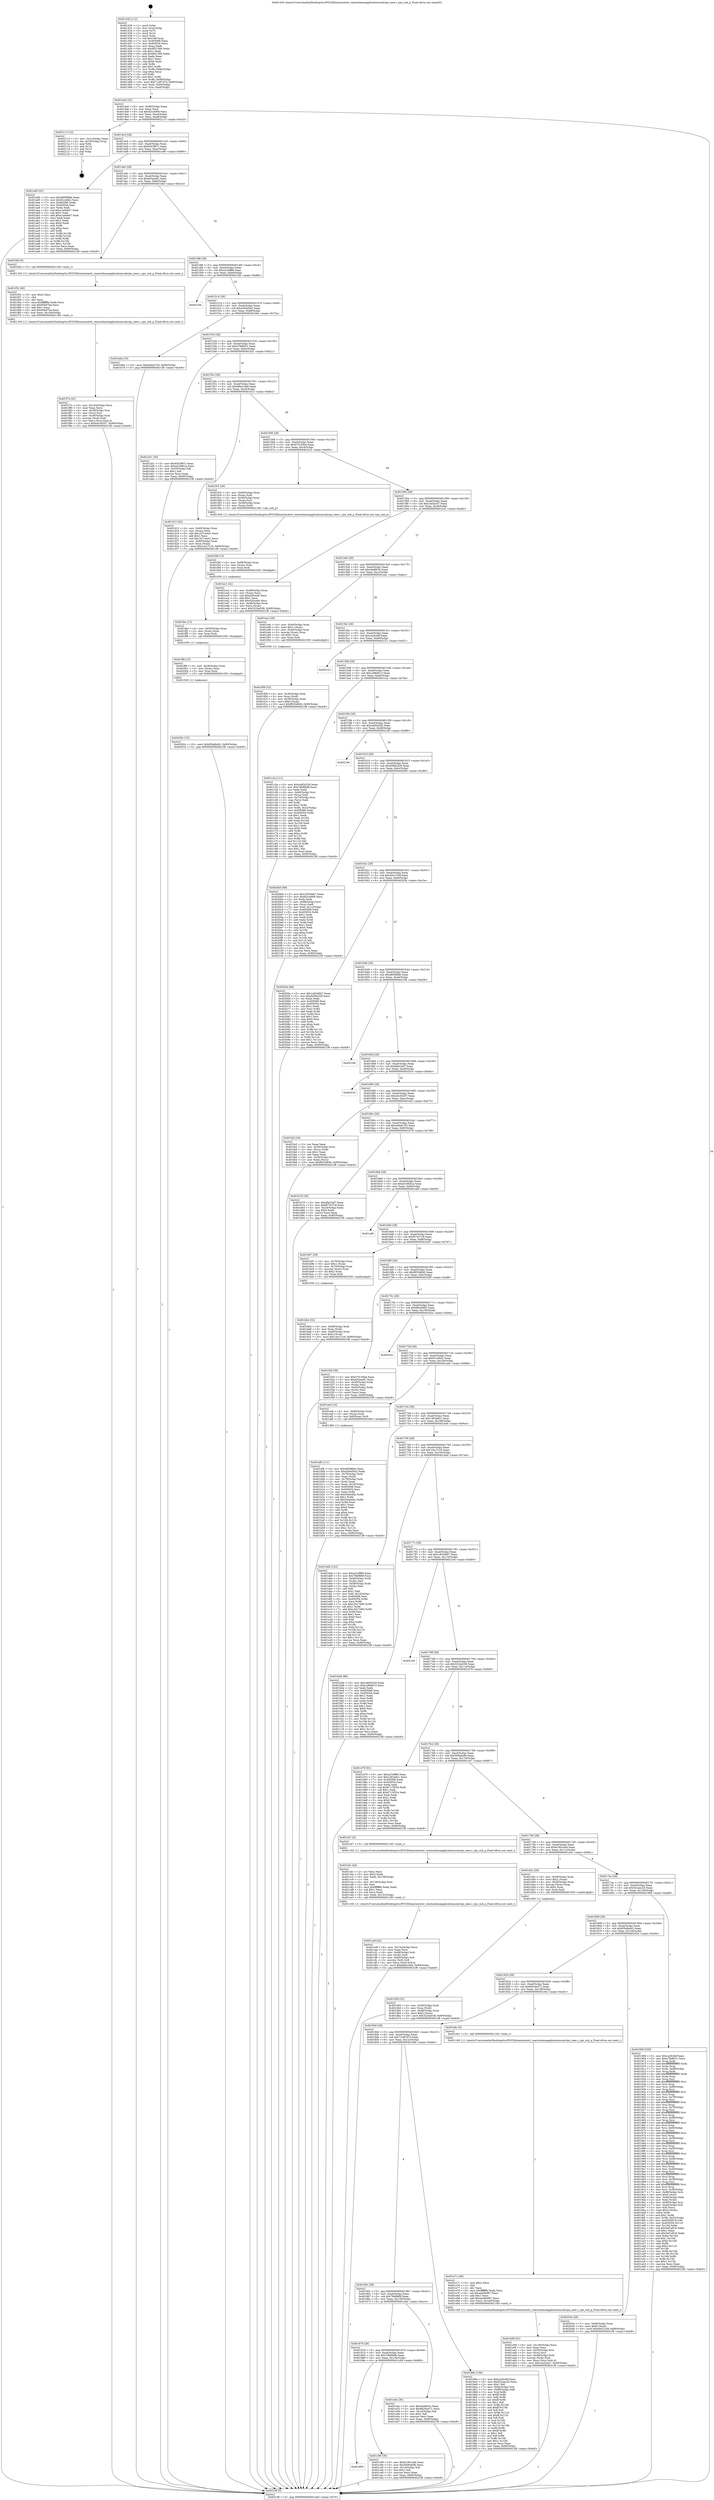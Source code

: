 digraph "0x401430" {
  label = "0x401430 (/mnt/c/Users/mathe/Desktop/tcc/POCII/binaries/extr_reactosbaseapplicationscalcrpn_ieee.c_rpn_sub_p_Final-ollvm.out::main(0))"
  labelloc = "t"
  node[shape=record]

  Entry [label="",width=0.3,height=0.3,shape=circle,fillcolor=black,style=filled]
  "0x4014a0" [label="{
     0x4014a0 [32]\l
     | [instrs]\l
     &nbsp;&nbsp;0x4014a0 \<+6\>: mov -0x90(%rbp),%eax\l
     &nbsp;&nbsp;0x4014a6 \<+2\>: mov %eax,%ecx\l
     &nbsp;&nbsp;0x4014a8 \<+6\>: sub $0x82ccbf08,%ecx\l
     &nbsp;&nbsp;0x4014ae \<+6\>: mov %eax,-0xa4(%rbp)\l
     &nbsp;&nbsp;0x4014b4 \<+6\>: mov %ecx,-0xa8(%rbp)\l
     &nbsp;&nbsp;0x4014ba \<+6\>: je 0000000000402113 \<main+0xce3\>\l
  }"]
  "0x402113" [label="{
     0x402113 [14]\l
     | [instrs]\l
     &nbsp;&nbsp;0x402113 \<+3\>: mov -0x1c(%rbp),%eax\l
     &nbsp;&nbsp;0x402116 \<+4\>: lea -0x18(%rbp),%rsp\l
     &nbsp;&nbsp;0x40211a \<+1\>: pop %rbx\l
     &nbsp;&nbsp;0x40211b \<+2\>: pop %r14\l
     &nbsp;&nbsp;0x40211d \<+2\>: pop %r15\l
     &nbsp;&nbsp;0x40211f \<+1\>: pop %rbp\l
     &nbsp;&nbsp;0x402120 \<+1\>: ret\l
  }"]
  "0x4014c0" [label="{
     0x4014c0 [28]\l
     | [instrs]\l
     &nbsp;&nbsp;0x4014c0 \<+5\>: jmp 00000000004014c5 \<main+0x95\>\l
     &nbsp;&nbsp;0x4014c5 \<+6\>: mov -0xa4(%rbp),%eax\l
     &nbsp;&nbsp;0x4014cb \<+5\>: sub $0x92e3f87c,%eax\l
     &nbsp;&nbsp;0x4014d0 \<+6\>: mov %eax,-0xac(%rbp)\l
     &nbsp;&nbsp;0x4014d6 \<+6\>: je 0000000000401a90 \<main+0x660\>\l
  }"]
  Exit [label="",width=0.3,height=0.3,shape=circle,fillcolor=black,style=filled,peripheries=2]
  "0x401a90" [label="{
     0x401a90 [91]\l
     | [instrs]\l
     &nbsp;&nbsp;0x401a90 \<+5\>: mov $0xd8598bfe,%eax\l
     &nbsp;&nbsp;0x401a95 \<+5\>: mov $0x91c4842,%ecx\l
     &nbsp;&nbsp;0x401a9a \<+7\>: mov 0x405068,%edx\l
     &nbsp;&nbsp;0x401aa1 \<+7\>: mov 0x405054,%esi\l
     &nbsp;&nbsp;0x401aa8 \<+2\>: mov %edx,%edi\l
     &nbsp;&nbsp;0x401aaa \<+6\>: sub $0xa1e0e647,%edi\l
     &nbsp;&nbsp;0x401ab0 \<+3\>: sub $0x1,%edi\l
     &nbsp;&nbsp;0x401ab3 \<+6\>: add $0xa1e0e647,%edi\l
     &nbsp;&nbsp;0x401ab9 \<+3\>: imul %edi,%edx\l
     &nbsp;&nbsp;0x401abc \<+3\>: and $0x1,%edx\l
     &nbsp;&nbsp;0x401abf \<+3\>: cmp $0x0,%edx\l
     &nbsp;&nbsp;0x401ac2 \<+4\>: sete %r8b\l
     &nbsp;&nbsp;0x401ac6 \<+3\>: cmp $0xa,%esi\l
     &nbsp;&nbsp;0x401ac9 \<+4\>: setl %r9b\l
     &nbsp;&nbsp;0x401acd \<+3\>: mov %r8b,%r10b\l
     &nbsp;&nbsp;0x401ad0 \<+3\>: and %r9b,%r10b\l
     &nbsp;&nbsp;0x401ad3 \<+3\>: xor %r9b,%r8b\l
     &nbsp;&nbsp;0x401ad6 \<+3\>: or %r8b,%r10b\l
     &nbsp;&nbsp;0x401ad9 \<+4\>: test $0x1,%r10b\l
     &nbsp;&nbsp;0x401add \<+3\>: cmovne %ecx,%eax\l
     &nbsp;&nbsp;0x401ae0 \<+6\>: mov %eax,-0x90(%rbp)\l
     &nbsp;&nbsp;0x401ae6 \<+5\>: jmp 00000000004021f8 \<main+0xdc8\>\l
  }"]
  "0x4014dc" [label="{
     0x4014dc [28]\l
     | [instrs]\l
     &nbsp;&nbsp;0x4014dc \<+5\>: jmp 00000000004014e1 \<main+0xb1\>\l
     &nbsp;&nbsp;0x4014e1 \<+6\>: mov -0xa4(%rbp),%eax\l
     &nbsp;&nbsp;0x4014e7 \<+5\>: sub $0xa03aa4f1,%eax\l
     &nbsp;&nbsp;0x4014ec \<+6\>: mov %eax,-0xb0(%rbp)\l
     &nbsp;&nbsp;0x4014f2 \<+6\>: je 0000000000401f4d \<main+0xb1d\>\l
  }"]
  "0x40200c" [label="{
     0x40200c [15]\l
     | [instrs]\l
     &nbsp;&nbsp;0x40200c \<+10\>: movl $0x65bdbd42,-0x90(%rbp)\l
     &nbsp;&nbsp;0x402016 \<+5\>: jmp 00000000004021f8 \<main+0xdc8\>\l
  }"]
  "0x401f4d" [label="{
     0x401f4d [5]\l
     | [instrs]\l
     &nbsp;&nbsp;0x401f4d \<+5\>: call 0000000000401160 \<next_i\>\l
     | [calls]\l
     &nbsp;&nbsp;0x401160 \{1\} (/mnt/c/Users/mathe/Desktop/tcc/POCII/binaries/extr_reactosbaseapplicationscalcrpn_ieee.c_rpn_sub_p_Final-ollvm.out::next_i)\l
  }"]
  "0x4014f8" [label="{
     0x4014f8 [28]\l
     | [instrs]\l
     &nbsp;&nbsp;0x4014f8 \<+5\>: jmp 00000000004014fd \<main+0xcd\>\l
     &nbsp;&nbsp;0x4014fd \<+6\>: mov -0xa4(%rbp),%eax\l
     &nbsp;&nbsp;0x401503 \<+5\>: sub $0xa23cff86,%eax\l
     &nbsp;&nbsp;0x401508 \<+6\>: mov %eax,-0xb4(%rbp)\l
     &nbsp;&nbsp;0x40150e \<+6\>: je 00000000004021bb \<main+0xd8b\>\l
  }"]
  "0x401ffd" [label="{
     0x401ffd [15]\l
     | [instrs]\l
     &nbsp;&nbsp;0x401ffd \<+4\>: mov -0x38(%rbp),%rax\l
     &nbsp;&nbsp;0x402001 \<+3\>: mov (%rax),%rax\l
     &nbsp;&nbsp;0x402004 \<+3\>: mov %rax,%rdi\l
     &nbsp;&nbsp;0x402007 \<+5\>: call 0000000000401030 \<free@plt\>\l
     | [calls]\l
     &nbsp;&nbsp;0x401030 \{1\} (unknown)\l
  }"]
  "0x4021bb" [label="{
     0x4021bb\l
  }", style=dashed]
  "0x401514" [label="{
     0x401514 [28]\l
     | [instrs]\l
     &nbsp;&nbsp;0x401514 \<+5\>: jmp 0000000000401519 \<main+0xe9\>\l
     &nbsp;&nbsp;0x401519 \<+6\>: mov -0xa4(%rbp),%eax\l
     &nbsp;&nbsp;0x40151f \<+5\>: sub $0xa564d5e2,%eax\l
     &nbsp;&nbsp;0x401524 \<+6\>: mov %eax,-0xb8(%rbp)\l
     &nbsp;&nbsp;0x40152a \<+6\>: je 0000000000401b6a \<main+0x73a\>\l
  }"]
  "0x401fee" [label="{
     0x401fee [15]\l
     | [instrs]\l
     &nbsp;&nbsp;0x401fee \<+4\>: mov -0x50(%rbp),%rax\l
     &nbsp;&nbsp;0x401ff2 \<+3\>: mov (%rax),%rax\l
     &nbsp;&nbsp;0x401ff5 \<+3\>: mov %rax,%rdi\l
     &nbsp;&nbsp;0x401ff8 \<+5\>: call 0000000000401030 \<free@plt\>\l
     | [calls]\l
     &nbsp;&nbsp;0x401030 \{1\} (unknown)\l
  }"]
  "0x401b6a" [label="{
     0x401b6a [15]\l
     | [instrs]\l
     &nbsp;&nbsp;0x401b6a \<+10\>: movl $0xebdeb703,-0x90(%rbp)\l
     &nbsp;&nbsp;0x401b74 \<+5\>: jmp 00000000004021f8 \<main+0xdc8\>\l
  }"]
  "0x401530" [label="{
     0x401530 [28]\l
     | [instrs]\l
     &nbsp;&nbsp;0x401530 \<+5\>: jmp 0000000000401535 \<main+0x105\>\l
     &nbsp;&nbsp;0x401535 \<+6\>: mov -0xa4(%rbp),%eax\l
     &nbsp;&nbsp;0x40153b \<+5\>: sub $0xa7fb8631,%eax\l
     &nbsp;&nbsp;0x401540 \<+6\>: mov %eax,-0xbc(%rbp)\l
     &nbsp;&nbsp;0x401546 \<+6\>: je 0000000000401a51 \<main+0x621\>\l
  }"]
  "0x401fdf" [label="{
     0x401fdf [15]\l
     | [instrs]\l
     &nbsp;&nbsp;0x401fdf \<+4\>: mov -0x68(%rbp),%rax\l
     &nbsp;&nbsp;0x401fe3 \<+3\>: mov (%rax),%rax\l
     &nbsp;&nbsp;0x401fe6 \<+3\>: mov %rax,%rdi\l
     &nbsp;&nbsp;0x401fe9 \<+5\>: call 0000000000401030 \<free@plt\>\l
     | [calls]\l
     &nbsp;&nbsp;0x401030 \{1\} (unknown)\l
  }"]
  "0x401a51" [label="{
     0x401a51 [30]\l
     | [instrs]\l
     &nbsp;&nbsp;0x401a51 \<+5\>: mov $0x92e3f87c,%eax\l
     &nbsp;&nbsp;0x401a56 \<+5\>: mov $0xed19b61a,%ecx\l
     &nbsp;&nbsp;0x401a5b \<+3\>: mov -0x25(%rbp),%dl\l
     &nbsp;&nbsp;0x401a5e \<+3\>: test $0x1,%dl\l
     &nbsp;&nbsp;0x401a61 \<+3\>: cmovne %ecx,%eax\l
     &nbsp;&nbsp;0x401a64 \<+6\>: mov %eax,-0x90(%rbp)\l
     &nbsp;&nbsp;0x401a6a \<+5\>: jmp 00000000004021f8 \<main+0xdc8\>\l
  }"]
  "0x40154c" [label="{
     0x40154c [28]\l
     | [instrs]\l
     &nbsp;&nbsp;0x40154c \<+5\>: jmp 0000000000401551 \<main+0x121\>\l
     &nbsp;&nbsp;0x401551 \<+6\>: mov -0xa4(%rbp),%eax\l
     &nbsp;&nbsp;0x401557 \<+5\>: sub $0xb6be18e6,%eax\l
     &nbsp;&nbsp;0x40155c \<+6\>: mov %eax,-0xc0(%rbp)\l
     &nbsp;&nbsp;0x401562 \<+6\>: je 0000000000401d12 \<main+0x8e2\>\l
  }"]
  "0x401f7a" [label="{
     0x401f7a [41]\l
     | [instrs]\l
     &nbsp;&nbsp;0x401f7a \<+6\>: mov -0x144(%rbp),%ecx\l
     &nbsp;&nbsp;0x401f80 \<+3\>: imul %eax,%ecx\l
     &nbsp;&nbsp;0x401f83 \<+4\>: mov -0x38(%rbp),%rsi\l
     &nbsp;&nbsp;0x401f87 \<+3\>: mov (%rsi),%rsi\l
     &nbsp;&nbsp;0x401f8a \<+4\>: mov -0x30(%rbp),%rdi\l
     &nbsp;&nbsp;0x401f8e \<+3\>: movslq (%rdi),%rdi\l
     &nbsp;&nbsp;0x401f91 \<+3\>: mov %ecx,(%rsi,%rdi,4)\l
     &nbsp;&nbsp;0x401f94 \<+10\>: movl $0xe4c5d207,-0x90(%rbp)\l
     &nbsp;&nbsp;0x401f9e \<+5\>: jmp 00000000004021f8 \<main+0xdc8\>\l
  }"]
  "0x401d12" [label="{
     0x401d12 [42]\l
     | [instrs]\l
     &nbsp;&nbsp;0x401d12 \<+4\>: mov -0x60(%rbp),%rax\l
     &nbsp;&nbsp;0x401d16 \<+2\>: mov (%rax),%ecx\l
     &nbsp;&nbsp;0x401d18 \<+6\>: add $0x1b71e441,%ecx\l
     &nbsp;&nbsp;0x401d1e \<+3\>: add $0x1,%ecx\l
     &nbsp;&nbsp;0x401d21 \<+6\>: sub $0x1b71e441,%ecx\l
     &nbsp;&nbsp;0x401d27 \<+4\>: mov -0x60(%rbp),%rax\l
     &nbsp;&nbsp;0x401d2b \<+2\>: mov %ecx,(%rax)\l
     &nbsp;&nbsp;0x401d2d \<+10\>: movl $0x14cc7c16,-0x90(%rbp)\l
     &nbsp;&nbsp;0x401d37 \<+5\>: jmp 00000000004021f8 \<main+0xdc8\>\l
  }"]
  "0x401568" [label="{
     0x401568 [28]\l
     | [instrs]\l
     &nbsp;&nbsp;0x401568 \<+5\>: jmp 000000000040156d \<main+0x13d\>\l
     &nbsp;&nbsp;0x40156d \<+6\>: mov -0xa4(%rbp),%eax\l
     &nbsp;&nbsp;0x401573 \<+5\>: sub $0xb7f130bd,%eax\l
     &nbsp;&nbsp;0x401578 \<+6\>: mov %eax,-0xc4(%rbp)\l
     &nbsp;&nbsp;0x40157e \<+6\>: je 0000000000401fc5 \<main+0xb95\>\l
  }"]
  "0x401f52" [label="{
     0x401f52 [40]\l
     | [instrs]\l
     &nbsp;&nbsp;0x401f52 \<+5\>: mov $0x2,%ecx\l
     &nbsp;&nbsp;0x401f57 \<+1\>: cltd\l
     &nbsp;&nbsp;0x401f58 \<+2\>: idiv %ecx\l
     &nbsp;&nbsp;0x401f5a \<+6\>: imul $0xfffffffe,%edx,%ecx\l
     &nbsp;&nbsp;0x401f60 \<+6\>: sub $0x95b97ba,%ecx\l
     &nbsp;&nbsp;0x401f66 \<+3\>: add $0x1,%ecx\l
     &nbsp;&nbsp;0x401f69 \<+6\>: add $0x95b97ba,%ecx\l
     &nbsp;&nbsp;0x401f6f \<+6\>: mov %ecx,-0x144(%rbp)\l
     &nbsp;&nbsp;0x401f75 \<+5\>: call 0000000000401160 \<next_i\>\l
     | [calls]\l
     &nbsp;&nbsp;0x401160 \{1\} (/mnt/c/Users/mathe/Desktop/tcc/POCII/binaries/extr_reactosbaseapplicationscalcrpn_ieee.c_rpn_sub_p_Final-ollvm.out::next_i)\l
  }"]
  "0x401fc5" [label="{
     0x401fc5 [26]\l
     | [instrs]\l
     &nbsp;&nbsp;0x401fc5 \<+4\>: mov -0x68(%rbp),%rax\l
     &nbsp;&nbsp;0x401fc9 \<+3\>: mov (%rax),%rdi\l
     &nbsp;&nbsp;0x401fcc \<+4\>: mov -0x50(%rbp),%rax\l
     &nbsp;&nbsp;0x401fd0 \<+3\>: mov (%rax),%rsi\l
     &nbsp;&nbsp;0x401fd3 \<+4\>: mov -0x38(%rbp),%rax\l
     &nbsp;&nbsp;0x401fd7 \<+3\>: mov (%rax),%rdx\l
     &nbsp;&nbsp;0x401fda \<+5\>: call 00000000004013e0 \<rpn_sub_p\>\l
     | [calls]\l
     &nbsp;&nbsp;0x4013e0 \{1\} (/mnt/c/Users/mathe/Desktop/tcc/POCII/binaries/extr_reactosbaseapplicationscalcrpn_ieee.c_rpn_sub_p_Final-ollvm.out::rpn_sub_p)\l
  }"]
  "0x401584" [label="{
     0x401584 [28]\l
     | [instrs]\l
     &nbsp;&nbsp;0x401584 \<+5\>: jmp 0000000000401589 \<main+0x159\>\l
     &nbsp;&nbsp;0x401589 \<+6\>: mov -0xa4(%rbp),%eax\l
     &nbsp;&nbsp;0x40158f \<+5\>: sub $0xc3a5a3a7,%eax\l
     &nbsp;&nbsp;0x401594 \<+6\>: mov %eax,-0xc8(%rbp)\l
     &nbsp;&nbsp;0x40159a \<+6\>: je 0000000000401ec2 \<main+0xa92\>\l
  }"]
  "0x401f09" [label="{
     0x401f09 [32]\l
     | [instrs]\l
     &nbsp;&nbsp;0x401f09 \<+4\>: mov -0x38(%rbp),%rdi\l
     &nbsp;&nbsp;0x401f0d \<+3\>: mov %rax,(%rdi)\l
     &nbsp;&nbsp;0x401f10 \<+4\>: mov -0x30(%rbp),%rax\l
     &nbsp;&nbsp;0x401f14 \<+6\>: movl $0x0,(%rax)\l
     &nbsp;&nbsp;0x401f1a \<+10\>: movl $0xf835d840,-0x90(%rbp)\l
     &nbsp;&nbsp;0x401f24 \<+5\>: jmp 00000000004021f8 \<main+0xdc8\>\l
  }"]
  "0x401ec2" [label="{
     0x401ec2 [42]\l
     | [instrs]\l
     &nbsp;&nbsp;0x401ec2 \<+4\>: mov -0x48(%rbp),%rax\l
     &nbsp;&nbsp;0x401ec6 \<+2\>: mov (%rax),%ecx\l
     &nbsp;&nbsp;0x401ec8 \<+6\>: sub $0xd20ca46,%ecx\l
     &nbsp;&nbsp;0x401ece \<+3\>: add $0x1,%ecx\l
     &nbsp;&nbsp;0x401ed1 \<+6\>: add $0xd20ca46,%ecx\l
     &nbsp;&nbsp;0x401ed7 \<+4\>: mov -0x48(%rbp),%rax\l
     &nbsp;&nbsp;0x401edb \<+2\>: mov %ecx,(%rax)\l
     &nbsp;&nbsp;0x401edd \<+10\>: movl $0x3224a538,-0x90(%rbp)\l
     &nbsp;&nbsp;0x401ee7 \<+5\>: jmp 00000000004021f8 \<main+0xdc8\>\l
  }"]
  "0x4015a0" [label="{
     0x4015a0 [28]\l
     | [instrs]\l
     &nbsp;&nbsp;0x4015a0 \<+5\>: jmp 00000000004015a5 \<main+0x175\>\l
     &nbsp;&nbsp;0x4015a5 \<+6\>: mov -0xa4(%rbp),%eax\l
     &nbsp;&nbsp;0x4015ab \<+5\>: sub $0xc6a881fc,%eax\l
     &nbsp;&nbsp;0x4015b0 \<+6\>: mov %eax,-0xcc(%rbp)\l
     &nbsp;&nbsp;0x4015b6 \<+6\>: je 0000000000401eec \<main+0xabc\>\l
  }"]
  "0x401e99" [label="{
     0x401e99 [41]\l
     | [instrs]\l
     &nbsp;&nbsp;0x401e99 \<+6\>: mov -0x140(%rbp),%ecx\l
     &nbsp;&nbsp;0x401e9f \<+3\>: imul %eax,%ecx\l
     &nbsp;&nbsp;0x401ea2 \<+4\>: mov -0x50(%rbp),%rsi\l
     &nbsp;&nbsp;0x401ea6 \<+3\>: mov (%rsi),%rsi\l
     &nbsp;&nbsp;0x401ea9 \<+4\>: mov -0x48(%rbp),%rdi\l
     &nbsp;&nbsp;0x401ead \<+3\>: movslq (%rdi),%rdi\l
     &nbsp;&nbsp;0x401eb0 \<+3\>: mov %ecx,(%rsi,%rdi,4)\l
     &nbsp;&nbsp;0x401eb3 \<+10\>: movl $0xc3a5a3a7,-0x90(%rbp)\l
     &nbsp;&nbsp;0x401ebd \<+5\>: jmp 00000000004021f8 \<main+0xdc8\>\l
  }"]
  "0x401eec" [label="{
     0x401eec [29]\l
     | [instrs]\l
     &nbsp;&nbsp;0x401eec \<+4\>: mov -0x40(%rbp),%rax\l
     &nbsp;&nbsp;0x401ef0 \<+6\>: movl $0x1,(%rax)\l
     &nbsp;&nbsp;0x401ef6 \<+4\>: mov -0x40(%rbp),%rax\l
     &nbsp;&nbsp;0x401efa \<+3\>: movslq (%rax),%rax\l
     &nbsp;&nbsp;0x401efd \<+4\>: shl $0x2,%rax\l
     &nbsp;&nbsp;0x401f01 \<+3\>: mov %rax,%rdi\l
     &nbsp;&nbsp;0x401f04 \<+5\>: call 0000000000401050 \<malloc@plt\>\l
     | [calls]\l
     &nbsp;&nbsp;0x401050 \{1\} (unknown)\l
  }"]
  "0x4015bc" [label="{
     0x4015bc [28]\l
     | [instrs]\l
     &nbsp;&nbsp;0x4015bc \<+5\>: jmp 00000000004015c1 \<main+0x191\>\l
     &nbsp;&nbsp;0x4015c1 \<+6\>: mov -0xa4(%rbp),%eax\l
     &nbsp;&nbsp;0x4015c7 \<+5\>: sub $0xca2fc4bf,%eax\l
     &nbsp;&nbsp;0x4015cc \<+6\>: mov %eax,-0xd0(%rbp)\l
     &nbsp;&nbsp;0x4015d2 \<+6\>: je 0000000000402121 \<main+0xcf1\>\l
  }"]
  "0x401e71" [label="{
     0x401e71 [40]\l
     | [instrs]\l
     &nbsp;&nbsp;0x401e71 \<+5\>: mov $0x2,%ecx\l
     &nbsp;&nbsp;0x401e76 \<+1\>: cltd\l
     &nbsp;&nbsp;0x401e77 \<+2\>: idiv %ecx\l
     &nbsp;&nbsp;0x401e79 \<+6\>: imul $0xfffffffe,%edx,%ecx\l
     &nbsp;&nbsp;0x401e7f \<+6\>: sub $0xaa00b987,%ecx\l
     &nbsp;&nbsp;0x401e85 \<+3\>: add $0x1,%ecx\l
     &nbsp;&nbsp;0x401e88 \<+6\>: add $0xaa00b987,%ecx\l
     &nbsp;&nbsp;0x401e8e \<+6\>: mov %ecx,-0x140(%rbp)\l
     &nbsp;&nbsp;0x401e94 \<+5\>: call 0000000000401160 \<next_i\>\l
     | [calls]\l
     &nbsp;&nbsp;0x401160 \{1\} (/mnt/c/Users/mathe/Desktop/tcc/POCII/binaries/extr_reactosbaseapplicationscalcrpn_ieee.c_rpn_sub_p_Final-ollvm.out::next_i)\l
  }"]
  "0x402121" [label="{
     0x402121\l
  }", style=dashed]
  "0x4015d8" [label="{
     0x4015d8 [28]\l
     | [instrs]\l
     &nbsp;&nbsp;0x4015d8 \<+5\>: jmp 00000000004015dd \<main+0x1ad\>\l
     &nbsp;&nbsp;0x4015dd \<+6\>: mov -0xa4(%rbp),%eax\l
     &nbsp;&nbsp;0x4015e3 \<+5\>: sub $0xcc88d013,%eax\l
     &nbsp;&nbsp;0x4015e8 \<+6\>: mov %eax,-0xd4(%rbp)\l
     &nbsp;&nbsp;0x4015ee \<+6\>: je 0000000000401c2a \<main+0x7fa\>\l
  }"]
  "0x401d59" [label="{
     0x401d59 [32]\l
     | [instrs]\l
     &nbsp;&nbsp;0x401d59 \<+4\>: mov -0x50(%rbp),%rdi\l
     &nbsp;&nbsp;0x401d5d \<+3\>: mov %rax,(%rdi)\l
     &nbsp;&nbsp;0x401d60 \<+4\>: mov -0x48(%rbp),%rax\l
     &nbsp;&nbsp;0x401d64 \<+6\>: movl $0x0,(%rax)\l
     &nbsp;&nbsp;0x401d6a \<+10\>: movl $0x3224a538,-0x90(%rbp)\l
     &nbsp;&nbsp;0x401d74 \<+5\>: jmp 00000000004021f8 \<main+0xdc8\>\l
  }"]
  "0x401c2a" [label="{
     0x401c2a [111]\l
     | [instrs]\l
     &nbsp;&nbsp;0x401c2a \<+5\>: mov $0xcdd5d226,%eax\l
     &nbsp;&nbsp;0x401c2f \<+5\>: mov $0x7d686bfb,%ecx\l
     &nbsp;&nbsp;0x401c34 \<+2\>: xor %edx,%edx\l
     &nbsp;&nbsp;0x401c36 \<+4\>: mov -0x60(%rbp),%rsi\l
     &nbsp;&nbsp;0x401c3a \<+2\>: mov (%rsi),%edi\l
     &nbsp;&nbsp;0x401c3c \<+4\>: mov -0x70(%rbp),%rsi\l
     &nbsp;&nbsp;0x401c40 \<+2\>: cmp (%rsi),%edi\l
     &nbsp;&nbsp;0x401c42 \<+4\>: setl %r8b\l
     &nbsp;&nbsp;0x401c46 \<+4\>: and $0x1,%r8b\l
     &nbsp;&nbsp;0x401c4a \<+4\>: mov %r8b,-0x1e(%rbp)\l
     &nbsp;&nbsp;0x401c4e \<+7\>: mov 0x405068,%edi\l
     &nbsp;&nbsp;0x401c55 \<+8\>: mov 0x405054,%r9d\l
     &nbsp;&nbsp;0x401c5d \<+3\>: sub $0x1,%edx\l
     &nbsp;&nbsp;0x401c60 \<+3\>: mov %edi,%r10d\l
     &nbsp;&nbsp;0x401c63 \<+3\>: add %edx,%r10d\l
     &nbsp;&nbsp;0x401c66 \<+4\>: imul %r10d,%edi\l
     &nbsp;&nbsp;0x401c6a \<+3\>: and $0x1,%edi\l
     &nbsp;&nbsp;0x401c6d \<+3\>: cmp $0x0,%edi\l
     &nbsp;&nbsp;0x401c70 \<+4\>: sete %r8b\l
     &nbsp;&nbsp;0x401c74 \<+4\>: cmp $0xa,%r9d\l
     &nbsp;&nbsp;0x401c78 \<+4\>: setl %r11b\l
     &nbsp;&nbsp;0x401c7c \<+3\>: mov %r8b,%bl\l
     &nbsp;&nbsp;0x401c7f \<+3\>: and %r11b,%bl\l
     &nbsp;&nbsp;0x401c82 \<+3\>: xor %r11b,%r8b\l
     &nbsp;&nbsp;0x401c85 \<+3\>: or %r8b,%bl\l
     &nbsp;&nbsp;0x401c88 \<+3\>: test $0x1,%bl\l
     &nbsp;&nbsp;0x401c8b \<+3\>: cmovne %ecx,%eax\l
     &nbsp;&nbsp;0x401c8e \<+6\>: mov %eax,-0x90(%rbp)\l
     &nbsp;&nbsp;0x401c94 \<+5\>: jmp 00000000004021f8 \<main+0xdc8\>\l
  }"]
  "0x4015f4" [label="{
     0x4015f4 [28]\l
     | [instrs]\l
     &nbsp;&nbsp;0x4015f4 \<+5\>: jmp 00000000004015f9 \<main+0x1c9\>\l
     &nbsp;&nbsp;0x4015f9 \<+6\>: mov -0xa4(%rbp),%eax\l
     &nbsp;&nbsp;0x4015ff \<+5\>: sub $0xcdd5d226,%eax\l
     &nbsp;&nbsp;0x401604 \<+6\>: mov %eax,-0xd8(%rbp)\l
     &nbsp;&nbsp;0x40160a \<+6\>: je 0000000000402196 \<main+0xd66\>\l
  }"]
  "0x401ce8" [label="{
     0x401ce8 [42]\l
     | [instrs]\l
     &nbsp;&nbsp;0x401ce8 \<+6\>: mov -0x13c(%rbp),%ecx\l
     &nbsp;&nbsp;0x401cee \<+3\>: imul %eax,%ecx\l
     &nbsp;&nbsp;0x401cf1 \<+4\>: mov -0x68(%rbp),%rdi\l
     &nbsp;&nbsp;0x401cf5 \<+3\>: mov (%rdi),%rdi\l
     &nbsp;&nbsp;0x401cf8 \<+4\>: mov -0x60(%rbp),%r8\l
     &nbsp;&nbsp;0x401cfc \<+3\>: movslq (%r8),%r8\l
     &nbsp;&nbsp;0x401cff \<+4\>: mov %ecx,(%rdi,%r8,4)\l
     &nbsp;&nbsp;0x401d03 \<+10\>: movl $0xb6be18e6,-0x90(%rbp)\l
     &nbsp;&nbsp;0x401d0d \<+5\>: jmp 00000000004021f8 \<main+0xdc8\>\l
  }"]
  "0x402196" [label="{
     0x402196\l
  }", style=dashed]
  "0x401610" [label="{
     0x401610 [28]\l
     | [instrs]\l
     &nbsp;&nbsp;0x401610 \<+5\>: jmp 0000000000401615 \<main+0x1e5\>\l
     &nbsp;&nbsp;0x401615 \<+6\>: mov -0xa4(%rbp),%eax\l
     &nbsp;&nbsp;0x40161b \<+5\>: sub $0xd289a329,%eax\l
     &nbsp;&nbsp;0x401620 \<+6\>: mov %eax,-0xdc(%rbp)\l
     &nbsp;&nbsp;0x401626 \<+6\>: je 00000000004020b0 \<main+0xc80\>\l
  }"]
  "0x401cbc" [label="{
     0x401cbc [44]\l
     | [instrs]\l
     &nbsp;&nbsp;0x401cbc \<+2\>: xor %ecx,%ecx\l
     &nbsp;&nbsp;0x401cbe \<+5\>: mov $0x2,%edx\l
     &nbsp;&nbsp;0x401cc3 \<+6\>: mov %edx,-0x138(%rbp)\l
     &nbsp;&nbsp;0x401cc9 \<+1\>: cltd\l
     &nbsp;&nbsp;0x401cca \<+6\>: mov -0x138(%rbp),%esi\l
     &nbsp;&nbsp;0x401cd0 \<+2\>: idiv %esi\l
     &nbsp;&nbsp;0x401cd2 \<+6\>: imul $0xfffffffe,%edx,%edx\l
     &nbsp;&nbsp;0x401cd8 \<+3\>: sub $0x1,%ecx\l
     &nbsp;&nbsp;0x401cdb \<+2\>: sub %ecx,%edx\l
     &nbsp;&nbsp;0x401cdd \<+6\>: mov %edx,-0x13c(%rbp)\l
     &nbsp;&nbsp;0x401ce3 \<+5\>: call 0000000000401160 \<next_i\>\l
     | [calls]\l
     &nbsp;&nbsp;0x401160 \{1\} (/mnt/c/Users/mathe/Desktop/tcc/POCII/binaries/extr_reactosbaseapplicationscalcrpn_ieee.c_rpn_sub_p_Final-ollvm.out::next_i)\l
  }"]
  "0x4020b0" [label="{
     0x4020b0 [99]\l
     | [instrs]\l
     &nbsp;&nbsp;0x4020b0 \<+5\>: mov $0x1d03d6b7,%eax\l
     &nbsp;&nbsp;0x4020b5 \<+5\>: mov $0x82ccbf08,%ecx\l
     &nbsp;&nbsp;0x4020ba \<+2\>: xor %edx,%edx\l
     &nbsp;&nbsp;0x4020bc \<+7\>: mov -0x88(%rbp),%rsi\l
     &nbsp;&nbsp;0x4020c3 \<+2\>: mov (%rsi),%edi\l
     &nbsp;&nbsp;0x4020c5 \<+3\>: mov %edi,-0x1c(%rbp)\l
     &nbsp;&nbsp;0x4020c8 \<+7\>: mov 0x405068,%edi\l
     &nbsp;&nbsp;0x4020cf \<+8\>: mov 0x405054,%r8d\l
     &nbsp;&nbsp;0x4020d7 \<+3\>: sub $0x1,%edx\l
     &nbsp;&nbsp;0x4020da \<+3\>: mov %edi,%r9d\l
     &nbsp;&nbsp;0x4020dd \<+3\>: add %edx,%r9d\l
     &nbsp;&nbsp;0x4020e0 \<+4\>: imul %r9d,%edi\l
     &nbsp;&nbsp;0x4020e4 \<+3\>: and $0x1,%edi\l
     &nbsp;&nbsp;0x4020e7 \<+3\>: cmp $0x0,%edi\l
     &nbsp;&nbsp;0x4020ea \<+4\>: sete %r10b\l
     &nbsp;&nbsp;0x4020ee \<+4\>: cmp $0xa,%r8d\l
     &nbsp;&nbsp;0x4020f2 \<+4\>: setl %r11b\l
     &nbsp;&nbsp;0x4020f6 \<+3\>: mov %r10b,%bl\l
     &nbsp;&nbsp;0x4020f9 \<+3\>: and %r11b,%bl\l
     &nbsp;&nbsp;0x4020fc \<+3\>: xor %r11b,%r10b\l
     &nbsp;&nbsp;0x4020ff \<+3\>: or %r10b,%bl\l
     &nbsp;&nbsp;0x402102 \<+3\>: test $0x1,%bl\l
     &nbsp;&nbsp;0x402105 \<+3\>: cmovne %ecx,%eax\l
     &nbsp;&nbsp;0x402108 \<+6\>: mov %eax,-0x90(%rbp)\l
     &nbsp;&nbsp;0x40210e \<+5\>: jmp 00000000004021f8 \<main+0xdc8\>\l
  }"]
  "0x40162c" [label="{
     0x40162c [28]\l
     | [instrs]\l
     &nbsp;&nbsp;0x40162c \<+5\>: jmp 0000000000401631 \<main+0x201\>\l
     &nbsp;&nbsp;0x401631 \<+6\>: mov -0xa4(%rbp),%eax\l
     &nbsp;&nbsp;0x401637 \<+5\>: sub $0xd4412c0f,%eax\l
     &nbsp;&nbsp;0x40163c \<+6\>: mov %eax,-0xe0(%rbp)\l
     &nbsp;&nbsp;0x401642 \<+6\>: je 000000000040205a \<main+0xc2a\>\l
  }"]
  "0x401894" [label="{
     0x401894\l
  }", style=dashed]
  "0x40205a" [label="{
     0x40205a [86]\l
     | [instrs]\l
     &nbsp;&nbsp;0x40205a \<+5\>: mov $0x1d03d6b7,%eax\l
     &nbsp;&nbsp;0x40205f \<+5\>: mov $0xd289a329,%ecx\l
     &nbsp;&nbsp;0x402064 \<+2\>: xor %edx,%edx\l
     &nbsp;&nbsp;0x402066 \<+7\>: mov 0x405068,%esi\l
     &nbsp;&nbsp;0x40206d \<+7\>: mov 0x405054,%edi\l
     &nbsp;&nbsp;0x402074 \<+3\>: sub $0x1,%edx\l
     &nbsp;&nbsp;0x402077 \<+3\>: mov %esi,%r8d\l
     &nbsp;&nbsp;0x40207a \<+3\>: add %edx,%r8d\l
     &nbsp;&nbsp;0x40207d \<+4\>: imul %r8d,%esi\l
     &nbsp;&nbsp;0x402081 \<+3\>: and $0x1,%esi\l
     &nbsp;&nbsp;0x402084 \<+3\>: cmp $0x0,%esi\l
     &nbsp;&nbsp;0x402087 \<+4\>: sete %r9b\l
     &nbsp;&nbsp;0x40208b \<+3\>: cmp $0xa,%edi\l
     &nbsp;&nbsp;0x40208e \<+4\>: setl %r10b\l
     &nbsp;&nbsp;0x402092 \<+3\>: mov %r9b,%r11b\l
     &nbsp;&nbsp;0x402095 \<+3\>: and %r10b,%r11b\l
     &nbsp;&nbsp;0x402098 \<+3\>: xor %r10b,%r9b\l
     &nbsp;&nbsp;0x40209b \<+3\>: or %r9b,%r11b\l
     &nbsp;&nbsp;0x40209e \<+4\>: test $0x1,%r11b\l
     &nbsp;&nbsp;0x4020a2 \<+3\>: cmovne %ecx,%eax\l
     &nbsp;&nbsp;0x4020a5 \<+6\>: mov %eax,-0x90(%rbp)\l
     &nbsp;&nbsp;0x4020ab \<+5\>: jmp 00000000004021f8 \<main+0xdc8\>\l
  }"]
  "0x401648" [label="{
     0x401648 [28]\l
     | [instrs]\l
     &nbsp;&nbsp;0x401648 \<+5\>: jmp 000000000040164d \<main+0x21d\>\l
     &nbsp;&nbsp;0x40164d \<+6\>: mov -0xa4(%rbp),%eax\l
     &nbsp;&nbsp;0x401653 \<+5\>: sub $0xd8598bfe,%eax\l
     &nbsp;&nbsp;0x401658 \<+6\>: mov %eax,-0xe4(%rbp)\l
     &nbsp;&nbsp;0x40165e \<+6\>: je 0000000000402166 \<main+0xd36\>\l
  }"]
  "0x401c99" [label="{
     0x401c99 [30]\l
     | [instrs]\l
     &nbsp;&nbsp;0x401c99 \<+5\>: mov $0x61901ed4,%eax\l
     &nbsp;&nbsp;0x401c9e \<+5\>: mov $0x560bde9b,%ecx\l
     &nbsp;&nbsp;0x401ca3 \<+3\>: mov -0x1e(%rbp),%dl\l
     &nbsp;&nbsp;0x401ca6 \<+3\>: test $0x1,%dl\l
     &nbsp;&nbsp;0x401ca9 \<+3\>: cmovne %ecx,%eax\l
     &nbsp;&nbsp;0x401cac \<+6\>: mov %eax,-0x90(%rbp)\l
     &nbsp;&nbsp;0x401cb2 \<+5\>: jmp 00000000004021f8 \<main+0xdc8\>\l
  }"]
  "0x402166" [label="{
     0x402166\l
  }", style=dashed]
  "0x401664" [label="{
     0x401664 [28]\l
     | [instrs]\l
     &nbsp;&nbsp;0x401664 \<+5\>: jmp 0000000000401669 \<main+0x239\>\l
     &nbsp;&nbsp;0x401669 \<+6\>: mov -0xa4(%rbp),%eax\l
     &nbsp;&nbsp;0x40166f \<+5\>: sub $0xdfa23af7,%eax\l
     &nbsp;&nbsp;0x401674 \<+6\>: mov %eax,-0xe8(%rbp)\l
     &nbsp;&nbsp;0x40167a \<+6\>: je 000000000040201b \<main+0xbeb\>\l
  }"]
  "0x401878" [label="{
     0x401878 [28]\l
     | [instrs]\l
     &nbsp;&nbsp;0x401878 \<+5\>: jmp 000000000040187d \<main+0x44d\>\l
     &nbsp;&nbsp;0x40187d \<+6\>: mov -0xa4(%rbp),%eax\l
     &nbsp;&nbsp;0x401883 \<+5\>: sub $0x7d686bfb,%eax\l
     &nbsp;&nbsp;0x401888 \<+6\>: mov %eax,-0x134(%rbp)\l
     &nbsp;&nbsp;0x40188e \<+6\>: je 0000000000401c99 \<main+0x869\>\l
  }"]
  "0x40201b" [label="{
     0x40201b\l
  }", style=dashed]
  "0x401680" [label="{
     0x401680 [28]\l
     | [instrs]\l
     &nbsp;&nbsp;0x401680 \<+5\>: jmp 0000000000401685 \<main+0x255\>\l
     &nbsp;&nbsp;0x401685 \<+6\>: mov -0xa4(%rbp),%eax\l
     &nbsp;&nbsp;0x40168b \<+5\>: sub $0xe4c5d207,%eax\l
     &nbsp;&nbsp;0x401690 \<+6\>: mov %eax,-0xec(%rbp)\l
     &nbsp;&nbsp;0x401696 \<+6\>: je 0000000000401fa3 \<main+0xb73\>\l
  }"]
  "0x401e4e" [label="{
     0x401e4e [30]\l
     | [instrs]\l
     &nbsp;&nbsp;0x401e4e \<+5\>: mov $0xc6a881fc,%eax\l
     &nbsp;&nbsp;0x401e53 \<+5\>: mov $0x6b34a471,%ecx\l
     &nbsp;&nbsp;0x401e58 \<+3\>: mov -0x1d(%rbp),%dl\l
     &nbsp;&nbsp;0x401e5b \<+3\>: test $0x1,%dl\l
     &nbsp;&nbsp;0x401e5e \<+3\>: cmovne %ecx,%eax\l
     &nbsp;&nbsp;0x401e61 \<+6\>: mov %eax,-0x90(%rbp)\l
     &nbsp;&nbsp;0x401e67 \<+5\>: jmp 00000000004021f8 \<main+0xdc8\>\l
  }"]
  "0x401fa3" [label="{
     0x401fa3 [34]\l
     | [instrs]\l
     &nbsp;&nbsp;0x401fa3 \<+2\>: xor %eax,%eax\l
     &nbsp;&nbsp;0x401fa5 \<+4\>: mov -0x30(%rbp),%rcx\l
     &nbsp;&nbsp;0x401fa9 \<+2\>: mov (%rcx),%edx\l
     &nbsp;&nbsp;0x401fab \<+3\>: sub $0x1,%eax\l
     &nbsp;&nbsp;0x401fae \<+2\>: sub %eax,%edx\l
     &nbsp;&nbsp;0x401fb0 \<+4\>: mov -0x30(%rbp),%rcx\l
     &nbsp;&nbsp;0x401fb4 \<+2\>: mov %edx,(%rcx)\l
     &nbsp;&nbsp;0x401fb6 \<+10\>: movl $0xf835d840,-0x90(%rbp)\l
     &nbsp;&nbsp;0x401fc0 \<+5\>: jmp 00000000004021f8 \<main+0xdc8\>\l
  }"]
  "0x40169c" [label="{
     0x40169c [28]\l
     | [instrs]\l
     &nbsp;&nbsp;0x40169c \<+5\>: jmp 00000000004016a1 \<main+0x271\>\l
     &nbsp;&nbsp;0x4016a1 \<+6\>: mov -0xa4(%rbp),%eax\l
     &nbsp;&nbsp;0x4016a7 \<+5\>: sub $0xebdeb703,%eax\l
     &nbsp;&nbsp;0x4016ac \<+6\>: mov %eax,-0xf0(%rbp)\l
     &nbsp;&nbsp;0x4016b2 \<+6\>: je 0000000000401b79 \<main+0x749\>\l
  }"]
  "0x401bb4" [label="{
     0x401bb4 [32]\l
     | [instrs]\l
     &nbsp;&nbsp;0x401bb4 \<+4\>: mov -0x68(%rbp),%rdi\l
     &nbsp;&nbsp;0x401bb8 \<+3\>: mov %rax,(%rdi)\l
     &nbsp;&nbsp;0x401bbb \<+4\>: mov -0x60(%rbp),%rax\l
     &nbsp;&nbsp;0x401bbf \<+6\>: movl $0x0,(%rax)\l
     &nbsp;&nbsp;0x401bc5 \<+10\>: movl $0x14cc7c16,-0x90(%rbp)\l
     &nbsp;&nbsp;0x401bcf \<+5\>: jmp 00000000004021f8 \<main+0xdc8\>\l
  }"]
  "0x401b79" [label="{
     0x401b79 [30]\l
     | [instrs]\l
     &nbsp;&nbsp;0x401b79 \<+5\>: mov $0xdfa23af7,%eax\l
     &nbsp;&nbsp;0x401b7e \<+5\>: mov $0xf07437c8,%ecx\l
     &nbsp;&nbsp;0x401b83 \<+3\>: mov -0x24(%rbp),%edx\l
     &nbsp;&nbsp;0x401b86 \<+3\>: cmp $0x0,%edx\l
     &nbsp;&nbsp;0x401b89 \<+3\>: cmove %ecx,%eax\l
     &nbsp;&nbsp;0x401b8c \<+6\>: mov %eax,-0x90(%rbp)\l
     &nbsp;&nbsp;0x401b92 \<+5\>: jmp 00000000004021f8 \<main+0xdc8\>\l
  }"]
  "0x4016b8" [label="{
     0x4016b8 [28]\l
     | [instrs]\l
     &nbsp;&nbsp;0x4016b8 \<+5\>: jmp 00000000004016bd \<main+0x28d\>\l
     &nbsp;&nbsp;0x4016bd \<+6\>: mov -0xa4(%rbp),%eax\l
     &nbsp;&nbsp;0x4016c3 \<+5\>: sub $0xed19b61a,%eax\l
     &nbsp;&nbsp;0x4016c8 \<+6\>: mov %eax,-0xf4(%rbp)\l
     &nbsp;&nbsp;0x4016ce \<+6\>: je 0000000000401a6f \<main+0x63f\>\l
  }"]
  "0x401afb" [label="{
     0x401afb [111]\l
     | [instrs]\l
     &nbsp;&nbsp;0x401afb \<+5\>: mov $0xd8598bfe,%ecx\l
     &nbsp;&nbsp;0x401b00 \<+5\>: mov $0xa564d5e2,%edx\l
     &nbsp;&nbsp;0x401b05 \<+4\>: mov -0x78(%rbp),%rdi\l
     &nbsp;&nbsp;0x401b09 \<+2\>: mov %eax,(%rdi)\l
     &nbsp;&nbsp;0x401b0b \<+4\>: mov -0x78(%rbp),%rdi\l
     &nbsp;&nbsp;0x401b0f \<+2\>: mov (%rdi),%eax\l
     &nbsp;&nbsp;0x401b11 \<+3\>: mov %eax,-0x24(%rbp)\l
     &nbsp;&nbsp;0x401b14 \<+7\>: mov 0x405068,%eax\l
     &nbsp;&nbsp;0x401b1b \<+7\>: mov 0x405054,%esi\l
     &nbsp;&nbsp;0x401b22 \<+3\>: mov %eax,%r8d\l
     &nbsp;&nbsp;0x401b25 \<+7\>: add $0x544e4fac,%r8d\l
     &nbsp;&nbsp;0x401b2c \<+4\>: sub $0x1,%r8d\l
     &nbsp;&nbsp;0x401b30 \<+7\>: sub $0x544e4fac,%r8d\l
     &nbsp;&nbsp;0x401b37 \<+4\>: imul %r8d,%eax\l
     &nbsp;&nbsp;0x401b3b \<+3\>: and $0x1,%eax\l
     &nbsp;&nbsp;0x401b3e \<+3\>: cmp $0x0,%eax\l
     &nbsp;&nbsp;0x401b41 \<+4\>: sete %r9b\l
     &nbsp;&nbsp;0x401b45 \<+3\>: cmp $0xa,%esi\l
     &nbsp;&nbsp;0x401b48 \<+4\>: setl %r10b\l
     &nbsp;&nbsp;0x401b4c \<+3\>: mov %r9b,%r11b\l
     &nbsp;&nbsp;0x401b4f \<+3\>: and %r10b,%r11b\l
     &nbsp;&nbsp;0x401b52 \<+3\>: xor %r10b,%r9b\l
     &nbsp;&nbsp;0x401b55 \<+3\>: or %r9b,%r11b\l
     &nbsp;&nbsp;0x401b58 \<+4\>: test $0x1,%r11b\l
     &nbsp;&nbsp;0x401b5c \<+3\>: cmovne %edx,%ecx\l
     &nbsp;&nbsp;0x401b5f \<+6\>: mov %ecx,-0x90(%rbp)\l
     &nbsp;&nbsp;0x401b65 \<+5\>: jmp 00000000004021f8 \<main+0xdc8\>\l
  }"]
  "0x401a6f" [label="{
     0x401a6f\l
  }", style=dashed]
  "0x4016d4" [label="{
     0x4016d4 [28]\l
     | [instrs]\l
     &nbsp;&nbsp;0x4016d4 \<+5\>: jmp 00000000004016d9 \<main+0x2a9\>\l
     &nbsp;&nbsp;0x4016d9 \<+6\>: mov -0xa4(%rbp),%eax\l
     &nbsp;&nbsp;0x4016df \<+5\>: sub $0xf07437c8,%eax\l
     &nbsp;&nbsp;0x4016e4 \<+6\>: mov %eax,-0xf8(%rbp)\l
     &nbsp;&nbsp;0x4016ea \<+6\>: je 0000000000401b97 \<main+0x767\>\l
  }"]
  "0x401430" [label="{
     0x401430 [112]\l
     | [instrs]\l
     &nbsp;&nbsp;0x401430 \<+1\>: push %rbp\l
     &nbsp;&nbsp;0x401431 \<+3\>: mov %rsp,%rbp\l
     &nbsp;&nbsp;0x401434 \<+2\>: push %r15\l
     &nbsp;&nbsp;0x401436 \<+2\>: push %r14\l
     &nbsp;&nbsp;0x401438 \<+1\>: push %rbx\l
     &nbsp;&nbsp;0x401439 \<+7\>: sub $0x168,%rsp\l
     &nbsp;&nbsp;0x401440 \<+7\>: mov 0x405068,%eax\l
     &nbsp;&nbsp;0x401447 \<+7\>: mov 0x405054,%ecx\l
     &nbsp;&nbsp;0x40144e \<+2\>: mov %eax,%edx\l
     &nbsp;&nbsp;0x401450 \<+6\>: sub $0x9f31366,%edx\l
     &nbsp;&nbsp;0x401456 \<+3\>: sub $0x1,%edx\l
     &nbsp;&nbsp;0x401459 \<+6\>: add $0x9f31366,%edx\l
     &nbsp;&nbsp;0x40145f \<+3\>: imul %edx,%eax\l
     &nbsp;&nbsp;0x401462 \<+3\>: and $0x1,%eax\l
     &nbsp;&nbsp;0x401465 \<+3\>: cmp $0x0,%eax\l
     &nbsp;&nbsp;0x401468 \<+4\>: sete %r8b\l
     &nbsp;&nbsp;0x40146c \<+4\>: and $0x1,%r8b\l
     &nbsp;&nbsp;0x401470 \<+7\>: mov %r8b,-0x8a(%rbp)\l
     &nbsp;&nbsp;0x401477 \<+3\>: cmp $0xa,%ecx\l
     &nbsp;&nbsp;0x40147a \<+4\>: setl %r8b\l
     &nbsp;&nbsp;0x40147e \<+4\>: and $0x1,%r8b\l
     &nbsp;&nbsp;0x401482 \<+7\>: mov %r8b,-0x89(%rbp)\l
     &nbsp;&nbsp;0x401489 \<+10\>: movl $0x71e87d7d,-0x90(%rbp)\l
     &nbsp;&nbsp;0x401493 \<+6\>: mov %edi,-0x94(%rbp)\l
     &nbsp;&nbsp;0x401499 \<+7\>: mov %rsi,-0xa0(%rbp)\l
  }"]
  "0x401b97" [label="{
     0x401b97 [29]\l
     | [instrs]\l
     &nbsp;&nbsp;0x401b97 \<+4\>: mov -0x70(%rbp),%rax\l
     &nbsp;&nbsp;0x401b9b \<+6\>: movl $0x1,(%rax)\l
     &nbsp;&nbsp;0x401ba1 \<+4\>: mov -0x70(%rbp),%rax\l
     &nbsp;&nbsp;0x401ba5 \<+3\>: movslq (%rax),%rax\l
     &nbsp;&nbsp;0x401ba8 \<+4\>: shl $0x2,%rax\l
     &nbsp;&nbsp;0x401bac \<+3\>: mov %rax,%rdi\l
     &nbsp;&nbsp;0x401baf \<+5\>: call 0000000000401050 \<malloc@plt\>\l
     | [calls]\l
     &nbsp;&nbsp;0x401050 \{1\} (unknown)\l
  }"]
  "0x4016f0" [label="{
     0x4016f0 [28]\l
     | [instrs]\l
     &nbsp;&nbsp;0x4016f0 \<+5\>: jmp 00000000004016f5 \<main+0x2c5\>\l
     &nbsp;&nbsp;0x4016f5 \<+6\>: mov -0xa4(%rbp),%eax\l
     &nbsp;&nbsp;0x4016fb \<+5\>: sub $0xf835d840,%eax\l
     &nbsp;&nbsp;0x401700 \<+6\>: mov %eax,-0xfc(%rbp)\l
     &nbsp;&nbsp;0x401706 \<+6\>: je 0000000000401f29 \<main+0xaf9\>\l
  }"]
  "0x4021f8" [label="{
     0x4021f8 [5]\l
     | [instrs]\l
     &nbsp;&nbsp;0x4021f8 \<+5\>: jmp 00000000004014a0 \<main+0x70\>\l
  }"]
  "0x401f29" [label="{
     0x401f29 [36]\l
     | [instrs]\l
     &nbsp;&nbsp;0x401f29 \<+5\>: mov $0xb7f130bd,%eax\l
     &nbsp;&nbsp;0x401f2e \<+5\>: mov $0xa03aa4f1,%ecx\l
     &nbsp;&nbsp;0x401f33 \<+4\>: mov -0x30(%rbp),%rdx\l
     &nbsp;&nbsp;0x401f37 \<+2\>: mov (%rdx),%esi\l
     &nbsp;&nbsp;0x401f39 \<+4\>: mov -0x40(%rbp),%rdx\l
     &nbsp;&nbsp;0x401f3d \<+2\>: cmp (%rdx),%esi\l
     &nbsp;&nbsp;0x401f3f \<+3\>: cmovl %ecx,%eax\l
     &nbsp;&nbsp;0x401f42 \<+6\>: mov %eax,-0x90(%rbp)\l
     &nbsp;&nbsp;0x401f48 \<+5\>: jmp 00000000004021f8 \<main+0xdc8\>\l
  }"]
  "0x40170c" [label="{
     0x40170c [28]\l
     | [instrs]\l
     &nbsp;&nbsp;0x40170c \<+5\>: jmp 0000000000401711 \<main+0x2e1\>\l
     &nbsp;&nbsp;0x401711 \<+6\>: mov -0xa4(%rbp),%eax\l
     &nbsp;&nbsp;0x401717 \<+5\>: sub $0xfdb2d663,%eax\l
     &nbsp;&nbsp;0x40171c \<+6\>: mov %eax,-0x100(%rbp)\l
     &nbsp;&nbsp;0x401722 \<+6\>: je 000000000040202a \<main+0xbfa\>\l
  }"]
  "0x40185c" [label="{
     0x40185c [28]\l
     | [instrs]\l
     &nbsp;&nbsp;0x40185c \<+5\>: jmp 0000000000401861 \<main+0x431\>\l
     &nbsp;&nbsp;0x401861 \<+6\>: mov -0xa4(%rbp),%eax\l
     &nbsp;&nbsp;0x401867 \<+5\>: sub $0x79bf880f,%eax\l
     &nbsp;&nbsp;0x40186c \<+6\>: mov %eax,-0x130(%rbp)\l
     &nbsp;&nbsp;0x401872 \<+6\>: je 0000000000401e4e \<main+0xa1e\>\l
  }"]
  "0x40202a" [label="{
     0x40202a\l
  }", style=dashed]
  "0x401728" [label="{
     0x401728 [28]\l
     | [instrs]\l
     &nbsp;&nbsp;0x401728 \<+5\>: jmp 000000000040172d \<main+0x2fd\>\l
     &nbsp;&nbsp;0x40172d \<+6\>: mov -0xa4(%rbp),%eax\l
     &nbsp;&nbsp;0x401733 \<+5\>: sub $0x91c4842,%eax\l
     &nbsp;&nbsp;0x401738 \<+6\>: mov %eax,-0x104(%rbp)\l
     &nbsp;&nbsp;0x40173e \<+6\>: je 0000000000401aeb \<main+0x6bb\>\l
  }"]
  "0x40189e" [label="{
     0x40189e [106]\l
     | [instrs]\l
     &nbsp;&nbsp;0x40189e \<+5\>: mov $0xca2fc4bf,%eax\l
     &nbsp;&nbsp;0x4018a3 \<+5\>: mov $0x622aec25,%ecx\l
     &nbsp;&nbsp;0x4018a8 \<+2\>: mov $0x1,%dl\l
     &nbsp;&nbsp;0x4018aa \<+7\>: mov -0x8a(%rbp),%sil\l
     &nbsp;&nbsp;0x4018b1 \<+7\>: mov -0x89(%rbp),%dil\l
     &nbsp;&nbsp;0x4018b8 \<+3\>: mov %sil,%r8b\l
     &nbsp;&nbsp;0x4018bb \<+4\>: xor $0xff,%r8b\l
     &nbsp;&nbsp;0x4018bf \<+3\>: mov %dil,%r9b\l
     &nbsp;&nbsp;0x4018c2 \<+4\>: xor $0xff,%r9b\l
     &nbsp;&nbsp;0x4018c6 \<+3\>: xor $0x1,%dl\l
     &nbsp;&nbsp;0x4018c9 \<+3\>: mov %r8b,%r10b\l
     &nbsp;&nbsp;0x4018cc \<+4\>: and $0xff,%r10b\l
     &nbsp;&nbsp;0x4018d0 \<+3\>: and %dl,%sil\l
     &nbsp;&nbsp;0x4018d3 \<+3\>: mov %r9b,%r11b\l
     &nbsp;&nbsp;0x4018d6 \<+4\>: and $0xff,%r11b\l
     &nbsp;&nbsp;0x4018da \<+3\>: and %dl,%dil\l
     &nbsp;&nbsp;0x4018dd \<+3\>: or %sil,%r10b\l
     &nbsp;&nbsp;0x4018e0 \<+3\>: or %dil,%r11b\l
     &nbsp;&nbsp;0x4018e3 \<+3\>: xor %r11b,%r10b\l
     &nbsp;&nbsp;0x4018e6 \<+3\>: or %r9b,%r8b\l
     &nbsp;&nbsp;0x4018e9 \<+4\>: xor $0xff,%r8b\l
     &nbsp;&nbsp;0x4018ed \<+3\>: or $0x1,%dl\l
     &nbsp;&nbsp;0x4018f0 \<+3\>: and %dl,%r8b\l
     &nbsp;&nbsp;0x4018f3 \<+3\>: or %r8b,%r10b\l
     &nbsp;&nbsp;0x4018f6 \<+4\>: test $0x1,%r10b\l
     &nbsp;&nbsp;0x4018fa \<+3\>: cmovne %ecx,%eax\l
     &nbsp;&nbsp;0x4018fd \<+6\>: mov %eax,-0x90(%rbp)\l
     &nbsp;&nbsp;0x401903 \<+5\>: jmp 00000000004021f8 \<main+0xdc8\>\l
  }"]
  "0x401aeb" [label="{
     0x401aeb [16]\l
     | [instrs]\l
     &nbsp;&nbsp;0x401aeb \<+4\>: mov -0x80(%rbp),%rax\l
     &nbsp;&nbsp;0x401aef \<+3\>: mov (%rax),%rax\l
     &nbsp;&nbsp;0x401af2 \<+4\>: mov 0x8(%rax),%rdi\l
     &nbsp;&nbsp;0x401af6 \<+5\>: call 0000000000401060 \<atoi@plt\>\l
     | [calls]\l
     &nbsp;&nbsp;0x401060 \{1\} (unknown)\l
  }"]
  "0x401744" [label="{
     0x401744 [28]\l
     | [instrs]\l
     &nbsp;&nbsp;0x401744 \<+5\>: jmp 0000000000401749 \<main+0x319\>\l
     &nbsp;&nbsp;0x401749 \<+6\>: mov -0xa4(%rbp),%eax\l
     &nbsp;&nbsp;0x40174f \<+5\>: sub $0x1463a8c1,%eax\l
     &nbsp;&nbsp;0x401754 \<+6\>: mov %eax,-0x108(%rbp)\l
     &nbsp;&nbsp;0x40175a \<+6\>: je 0000000000401dd4 \<main+0x9a4\>\l
  }"]
  "0x401840" [label="{
     0x401840 [28]\l
     | [instrs]\l
     &nbsp;&nbsp;0x401840 \<+5\>: jmp 0000000000401845 \<main+0x415\>\l
     &nbsp;&nbsp;0x401845 \<+6\>: mov -0xa4(%rbp),%eax\l
     &nbsp;&nbsp;0x40184b \<+5\>: sub $0x71e87d7d,%eax\l
     &nbsp;&nbsp;0x401850 \<+6\>: mov %eax,-0x12c(%rbp)\l
     &nbsp;&nbsp;0x401856 \<+6\>: je 000000000040189e \<main+0x46e\>\l
  }"]
  "0x401dd4" [label="{
     0x401dd4 [122]\l
     | [instrs]\l
     &nbsp;&nbsp;0x401dd4 \<+5\>: mov $0xa23cff86,%eax\l
     &nbsp;&nbsp;0x401dd9 \<+5\>: mov $0x79bf880f,%ecx\l
     &nbsp;&nbsp;0x401dde \<+4\>: mov -0x48(%rbp),%rdx\l
     &nbsp;&nbsp;0x401de2 \<+2\>: mov (%rdx),%esi\l
     &nbsp;&nbsp;0x401de4 \<+4\>: mov -0x58(%rbp),%rdx\l
     &nbsp;&nbsp;0x401de8 \<+2\>: cmp (%rdx),%esi\l
     &nbsp;&nbsp;0x401dea \<+4\>: setl %dil\l
     &nbsp;&nbsp;0x401dee \<+4\>: and $0x1,%dil\l
     &nbsp;&nbsp;0x401df2 \<+4\>: mov %dil,-0x1d(%rbp)\l
     &nbsp;&nbsp;0x401df6 \<+7\>: mov 0x405068,%esi\l
     &nbsp;&nbsp;0x401dfd \<+8\>: mov 0x405054,%r8d\l
     &nbsp;&nbsp;0x401e05 \<+3\>: mov %esi,%r9d\l
     &nbsp;&nbsp;0x401e08 \<+7\>: sub $0xc3417d94,%r9d\l
     &nbsp;&nbsp;0x401e0f \<+4\>: sub $0x1,%r9d\l
     &nbsp;&nbsp;0x401e13 \<+7\>: add $0xc3417d94,%r9d\l
     &nbsp;&nbsp;0x401e1a \<+4\>: imul %r9d,%esi\l
     &nbsp;&nbsp;0x401e1e \<+3\>: and $0x1,%esi\l
     &nbsp;&nbsp;0x401e21 \<+3\>: cmp $0x0,%esi\l
     &nbsp;&nbsp;0x401e24 \<+4\>: sete %dil\l
     &nbsp;&nbsp;0x401e28 \<+4\>: cmp $0xa,%r8d\l
     &nbsp;&nbsp;0x401e2c \<+4\>: setl %r10b\l
     &nbsp;&nbsp;0x401e30 \<+3\>: mov %dil,%r11b\l
     &nbsp;&nbsp;0x401e33 \<+3\>: and %r10b,%r11b\l
     &nbsp;&nbsp;0x401e36 \<+3\>: xor %r10b,%dil\l
     &nbsp;&nbsp;0x401e39 \<+3\>: or %dil,%r11b\l
     &nbsp;&nbsp;0x401e3c \<+4\>: test $0x1,%r11b\l
     &nbsp;&nbsp;0x401e40 \<+3\>: cmovne %ecx,%eax\l
     &nbsp;&nbsp;0x401e43 \<+6\>: mov %eax,-0x90(%rbp)\l
     &nbsp;&nbsp;0x401e49 \<+5\>: jmp 00000000004021f8 \<main+0xdc8\>\l
  }"]
  "0x401760" [label="{
     0x401760 [28]\l
     | [instrs]\l
     &nbsp;&nbsp;0x401760 \<+5\>: jmp 0000000000401765 \<main+0x335\>\l
     &nbsp;&nbsp;0x401765 \<+6\>: mov -0xa4(%rbp),%eax\l
     &nbsp;&nbsp;0x40176b \<+5\>: sub $0x14cc7c16,%eax\l
     &nbsp;&nbsp;0x401770 \<+6\>: mov %eax,-0x10c(%rbp)\l
     &nbsp;&nbsp;0x401776 \<+6\>: je 0000000000401bd4 \<main+0x7a4\>\l
  }"]
  "0x401e6c" [label="{
     0x401e6c [5]\l
     | [instrs]\l
     &nbsp;&nbsp;0x401e6c \<+5\>: call 0000000000401160 \<next_i\>\l
     | [calls]\l
     &nbsp;&nbsp;0x401160 \{1\} (/mnt/c/Users/mathe/Desktop/tcc/POCII/binaries/extr_reactosbaseapplicationscalcrpn_ieee.c_rpn_sub_p_Final-ollvm.out::next_i)\l
  }"]
  "0x401bd4" [label="{
     0x401bd4 [86]\l
     | [instrs]\l
     &nbsp;&nbsp;0x401bd4 \<+5\>: mov $0xcdd5d226,%eax\l
     &nbsp;&nbsp;0x401bd9 \<+5\>: mov $0xcc88d013,%ecx\l
     &nbsp;&nbsp;0x401bde \<+2\>: xor %edx,%edx\l
     &nbsp;&nbsp;0x401be0 \<+7\>: mov 0x405068,%esi\l
     &nbsp;&nbsp;0x401be7 \<+7\>: mov 0x405054,%edi\l
     &nbsp;&nbsp;0x401bee \<+3\>: sub $0x1,%edx\l
     &nbsp;&nbsp;0x401bf1 \<+3\>: mov %esi,%r8d\l
     &nbsp;&nbsp;0x401bf4 \<+3\>: add %edx,%r8d\l
     &nbsp;&nbsp;0x401bf7 \<+4\>: imul %r8d,%esi\l
     &nbsp;&nbsp;0x401bfb \<+3\>: and $0x1,%esi\l
     &nbsp;&nbsp;0x401bfe \<+3\>: cmp $0x0,%esi\l
     &nbsp;&nbsp;0x401c01 \<+4\>: sete %r9b\l
     &nbsp;&nbsp;0x401c05 \<+3\>: cmp $0xa,%edi\l
     &nbsp;&nbsp;0x401c08 \<+4\>: setl %r10b\l
     &nbsp;&nbsp;0x401c0c \<+3\>: mov %r9b,%r11b\l
     &nbsp;&nbsp;0x401c0f \<+3\>: and %r10b,%r11b\l
     &nbsp;&nbsp;0x401c12 \<+3\>: xor %r10b,%r9b\l
     &nbsp;&nbsp;0x401c15 \<+3\>: or %r9b,%r11b\l
     &nbsp;&nbsp;0x401c18 \<+4\>: test $0x1,%r11b\l
     &nbsp;&nbsp;0x401c1c \<+3\>: cmovne %ecx,%eax\l
     &nbsp;&nbsp;0x401c1f \<+6\>: mov %eax,-0x90(%rbp)\l
     &nbsp;&nbsp;0x401c25 \<+5\>: jmp 00000000004021f8 \<main+0xdc8\>\l
  }"]
  "0x40177c" [label="{
     0x40177c [28]\l
     | [instrs]\l
     &nbsp;&nbsp;0x40177c \<+5\>: jmp 0000000000401781 \<main+0x351\>\l
     &nbsp;&nbsp;0x401781 \<+6\>: mov -0xa4(%rbp),%eax\l
     &nbsp;&nbsp;0x401787 \<+5\>: sub $0x1d03d6b7,%eax\l
     &nbsp;&nbsp;0x40178c \<+6\>: mov %eax,-0x110(%rbp)\l
     &nbsp;&nbsp;0x401792 \<+6\>: je 00000000004021e0 \<main+0xdb0\>\l
  }"]
  "0x401824" [label="{
     0x401824 [28]\l
     | [instrs]\l
     &nbsp;&nbsp;0x401824 \<+5\>: jmp 0000000000401829 \<main+0x3f9\>\l
     &nbsp;&nbsp;0x401829 \<+6\>: mov -0xa4(%rbp),%eax\l
     &nbsp;&nbsp;0x40182f \<+5\>: sub $0x6b34a471,%eax\l
     &nbsp;&nbsp;0x401834 \<+6\>: mov %eax,-0x128(%rbp)\l
     &nbsp;&nbsp;0x40183a \<+6\>: je 0000000000401e6c \<main+0xa3c\>\l
  }"]
  "0x4021e0" [label="{
     0x4021e0\l
  }", style=dashed]
  "0x401798" [label="{
     0x401798 [28]\l
     | [instrs]\l
     &nbsp;&nbsp;0x401798 \<+5\>: jmp 000000000040179d \<main+0x36d\>\l
     &nbsp;&nbsp;0x40179d \<+6\>: mov -0xa4(%rbp),%eax\l
     &nbsp;&nbsp;0x4017a3 \<+5\>: sub $0x3224a538,%eax\l
     &nbsp;&nbsp;0x4017a8 \<+6\>: mov %eax,-0x114(%rbp)\l
     &nbsp;&nbsp;0x4017ae \<+6\>: je 0000000000401d79 \<main+0x949\>\l
  }"]
  "0x40203e" [label="{
     0x40203e [28]\l
     | [instrs]\l
     &nbsp;&nbsp;0x40203e \<+7\>: mov -0x88(%rbp),%rax\l
     &nbsp;&nbsp;0x402045 \<+6\>: movl $0x0,(%rax)\l
     &nbsp;&nbsp;0x40204b \<+10\>: movl $0xd4412c0f,-0x90(%rbp)\l
     &nbsp;&nbsp;0x402055 \<+5\>: jmp 00000000004021f8 \<main+0xdc8\>\l
  }"]
  "0x401d79" [label="{
     0x401d79 [91]\l
     | [instrs]\l
     &nbsp;&nbsp;0x401d79 \<+5\>: mov $0xa23cff86,%eax\l
     &nbsp;&nbsp;0x401d7e \<+5\>: mov $0x1463a8c1,%ecx\l
     &nbsp;&nbsp;0x401d83 \<+7\>: mov 0x405068,%edx\l
     &nbsp;&nbsp;0x401d8a \<+7\>: mov 0x405054,%esi\l
     &nbsp;&nbsp;0x401d91 \<+2\>: mov %edx,%edi\l
     &nbsp;&nbsp;0x401d93 \<+6\>: sub $0x6713f354,%edi\l
     &nbsp;&nbsp;0x401d99 \<+3\>: sub $0x1,%edi\l
     &nbsp;&nbsp;0x401d9c \<+6\>: add $0x6713f354,%edi\l
     &nbsp;&nbsp;0x401da2 \<+3\>: imul %edi,%edx\l
     &nbsp;&nbsp;0x401da5 \<+3\>: and $0x1,%edx\l
     &nbsp;&nbsp;0x401da8 \<+3\>: cmp $0x0,%edx\l
     &nbsp;&nbsp;0x401dab \<+4\>: sete %r8b\l
     &nbsp;&nbsp;0x401daf \<+3\>: cmp $0xa,%esi\l
     &nbsp;&nbsp;0x401db2 \<+4\>: setl %r9b\l
     &nbsp;&nbsp;0x401db6 \<+3\>: mov %r8b,%r10b\l
     &nbsp;&nbsp;0x401db9 \<+3\>: and %r9b,%r10b\l
     &nbsp;&nbsp;0x401dbc \<+3\>: xor %r9b,%r8b\l
     &nbsp;&nbsp;0x401dbf \<+3\>: or %r8b,%r10b\l
     &nbsp;&nbsp;0x401dc2 \<+4\>: test $0x1,%r10b\l
     &nbsp;&nbsp;0x401dc6 \<+3\>: cmovne %ecx,%eax\l
     &nbsp;&nbsp;0x401dc9 \<+6\>: mov %eax,-0x90(%rbp)\l
     &nbsp;&nbsp;0x401dcf \<+5\>: jmp 00000000004021f8 \<main+0xdc8\>\l
  }"]
  "0x4017b4" [label="{
     0x4017b4 [28]\l
     | [instrs]\l
     &nbsp;&nbsp;0x4017b4 \<+5\>: jmp 00000000004017b9 \<main+0x389\>\l
     &nbsp;&nbsp;0x4017b9 \<+6\>: mov -0xa4(%rbp),%eax\l
     &nbsp;&nbsp;0x4017bf \<+5\>: sub $0x560bde9b,%eax\l
     &nbsp;&nbsp;0x4017c4 \<+6\>: mov %eax,-0x118(%rbp)\l
     &nbsp;&nbsp;0x4017ca \<+6\>: je 0000000000401cb7 \<main+0x887\>\l
  }"]
  "0x401808" [label="{
     0x401808 [28]\l
     | [instrs]\l
     &nbsp;&nbsp;0x401808 \<+5\>: jmp 000000000040180d \<main+0x3dd\>\l
     &nbsp;&nbsp;0x40180d \<+6\>: mov -0xa4(%rbp),%eax\l
     &nbsp;&nbsp;0x401813 \<+5\>: sub $0x65bdbd42,%eax\l
     &nbsp;&nbsp;0x401818 \<+6\>: mov %eax,-0x124(%rbp)\l
     &nbsp;&nbsp;0x40181e \<+6\>: je 000000000040203e \<main+0xc0e\>\l
  }"]
  "0x401cb7" [label="{
     0x401cb7 [5]\l
     | [instrs]\l
     &nbsp;&nbsp;0x401cb7 \<+5\>: call 0000000000401160 \<next_i\>\l
     | [calls]\l
     &nbsp;&nbsp;0x401160 \{1\} (/mnt/c/Users/mathe/Desktop/tcc/POCII/binaries/extr_reactosbaseapplicationscalcrpn_ieee.c_rpn_sub_p_Final-ollvm.out::next_i)\l
  }"]
  "0x4017d0" [label="{
     0x4017d0 [28]\l
     | [instrs]\l
     &nbsp;&nbsp;0x4017d0 \<+5\>: jmp 00000000004017d5 \<main+0x3a5\>\l
     &nbsp;&nbsp;0x4017d5 \<+6\>: mov -0xa4(%rbp),%eax\l
     &nbsp;&nbsp;0x4017db \<+5\>: sub $0x61901ed4,%eax\l
     &nbsp;&nbsp;0x4017e0 \<+6\>: mov %eax,-0x11c(%rbp)\l
     &nbsp;&nbsp;0x4017e6 \<+6\>: je 0000000000401d3c \<main+0x90c\>\l
  }"]
  "0x401908" [label="{
     0x401908 [329]\l
     | [instrs]\l
     &nbsp;&nbsp;0x401908 \<+5\>: mov $0xca2fc4bf,%eax\l
     &nbsp;&nbsp;0x40190d \<+5\>: mov $0xa7fb8631,%ecx\l
     &nbsp;&nbsp;0x401912 \<+3\>: mov %rsp,%rdx\l
     &nbsp;&nbsp;0x401915 \<+4\>: add $0xfffffffffffffff0,%rdx\l
     &nbsp;&nbsp;0x401919 \<+3\>: mov %rdx,%rsp\l
     &nbsp;&nbsp;0x40191c \<+7\>: mov %rdx,-0x88(%rbp)\l
     &nbsp;&nbsp;0x401923 \<+3\>: mov %rsp,%rdx\l
     &nbsp;&nbsp;0x401926 \<+4\>: add $0xfffffffffffffff0,%rdx\l
     &nbsp;&nbsp;0x40192a \<+3\>: mov %rdx,%rsp\l
     &nbsp;&nbsp;0x40192d \<+3\>: mov %rsp,%rsi\l
     &nbsp;&nbsp;0x401930 \<+4\>: add $0xfffffffffffffff0,%rsi\l
     &nbsp;&nbsp;0x401934 \<+3\>: mov %rsi,%rsp\l
     &nbsp;&nbsp;0x401937 \<+4\>: mov %rsi,-0x80(%rbp)\l
     &nbsp;&nbsp;0x40193b \<+3\>: mov %rsp,%rsi\l
     &nbsp;&nbsp;0x40193e \<+4\>: add $0xfffffffffffffff0,%rsi\l
     &nbsp;&nbsp;0x401942 \<+3\>: mov %rsi,%rsp\l
     &nbsp;&nbsp;0x401945 \<+4\>: mov %rsi,-0x78(%rbp)\l
     &nbsp;&nbsp;0x401949 \<+3\>: mov %rsp,%rsi\l
     &nbsp;&nbsp;0x40194c \<+4\>: add $0xfffffffffffffff0,%rsi\l
     &nbsp;&nbsp;0x401950 \<+3\>: mov %rsi,%rsp\l
     &nbsp;&nbsp;0x401953 \<+4\>: mov %rsi,-0x70(%rbp)\l
     &nbsp;&nbsp;0x401957 \<+3\>: mov %rsp,%rsi\l
     &nbsp;&nbsp;0x40195a \<+4\>: add $0xfffffffffffffff0,%rsi\l
     &nbsp;&nbsp;0x40195e \<+3\>: mov %rsi,%rsp\l
     &nbsp;&nbsp;0x401961 \<+4\>: mov %rsi,-0x68(%rbp)\l
     &nbsp;&nbsp;0x401965 \<+3\>: mov %rsp,%rsi\l
     &nbsp;&nbsp;0x401968 \<+4\>: add $0xfffffffffffffff0,%rsi\l
     &nbsp;&nbsp;0x40196c \<+3\>: mov %rsi,%rsp\l
     &nbsp;&nbsp;0x40196f \<+4\>: mov %rsi,-0x60(%rbp)\l
     &nbsp;&nbsp;0x401973 \<+3\>: mov %rsp,%rsi\l
     &nbsp;&nbsp;0x401976 \<+4\>: add $0xfffffffffffffff0,%rsi\l
     &nbsp;&nbsp;0x40197a \<+3\>: mov %rsi,%rsp\l
     &nbsp;&nbsp;0x40197d \<+4\>: mov %rsi,-0x58(%rbp)\l
     &nbsp;&nbsp;0x401981 \<+3\>: mov %rsp,%rsi\l
     &nbsp;&nbsp;0x401984 \<+4\>: add $0xfffffffffffffff0,%rsi\l
     &nbsp;&nbsp;0x401988 \<+3\>: mov %rsi,%rsp\l
     &nbsp;&nbsp;0x40198b \<+4\>: mov %rsi,-0x50(%rbp)\l
     &nbsp;&nbsp;0x40198f \<+3\>: mov %rsp,%rsi\l
     &nbsp;&nbsp;0x401992 \<+4\>: add $0xfffffffffffffff0,%rsi\l
     &nbsp;&nbsp;0x401996 \<+3\>: mov %rsi,%rsp\l
     &nbsp;&nbsp;0x401999 \<+4\>: mov %rsi,-0x48(%rbp)\l
     &nbsp;&nbsp;0x40199d \<+3\>: mov %rsp,%rsi\l
     &nbsp;&nbsp;0x4019a0 \<+4\>: add $0xfffffffffffffff0,%rsi\l
     &nbsp;&nbsp;0x4019a4 \<+3\>: mov %rsi,%rsp\l
     &nbsp;&nbsp;0x4019a7 \<+4\>: mov %rsi,-0x40(%rbp)\l
     &nbsp;&nbsp;0x4019ab \<+3\>: mov %rsp,%rsi\l
     &nbsp;&nbsp;0x4019ae \<+4\>: add $0xfffffffffffffff0,%rsi\l
     &nbsp;&nbsp;0x4019b2 \<+3\>: mov %rsi,%rsp\l
     &nbsp;&nbsp;0x4019b5 \<+4\>: mov %rsi,-0x38(%rbp)\l
     &nbsp;&nbsp;0x4019b9 \<+3\>: mov %rsp,%rsi\l
     &nbsp;&nbsp;0x4019bc \<+4\>: add $0xfffffffffffffff0,%rsi\l
     &nbsp;&nbsp;0x4019c0 \<+3\>: mov %rsi,%rsp\l
     &nbsp;&nbsp;0x4019c3 \<+4\>: mov %rsi,-0x30(%rbp)\l
     &nbsp;&nbsp;0x4019c7 \<+7\>: mov -0x88(%rbp),%rsi\l
     &nbsp;&nbsp;0x4019ce \<+6\>: movl $0x0,(%rsi)\l
     &nbsp;&nbsp;0x4019d4 \<+6\>: mov -0x94(%rbp),%edi\l
     &nbsp;&nbsp;0x4019da \<+2\>: mov %edi,(%rdx)\l
     &nbsp;&nbsp;0x4019dc \<+4\>: mov -0x80(%rbp),%rsi\l
     &nbsp;&nbsp;0x4019e0 \<+7\>: mov -0xa0(%rbp),%r8\l
     &nbsp;&nbsp;0x4019e7 \<+3\>: mov %r8,(%rsi)\l
     &nbsp;&nbsp;0x4019ea \<+3\>: cmpl $0x2,(%rdx)\l
     &nbsp;&nbsp;0x4019ed \<+4\>: setne %r9b\l
     &nbsp;&nbsp;0x4019f1 \<+4\>: and $0x1,%r9b\l
     &nbsp;&nbsp;0x4019f5 \<+4\>: mov %r9b,-0x25(%rbp)\l
     &nbsp;&nbsp;0x4019f9 \<+8\>: mov 0x405068,%r10d\l
     &nbsp;&nbsp;0x401a01 \<+8\>: mov 0x405054,%r11d\l
     &nbsp;&nbsp;0x401a09 \<+3\>: mov %r10d,%ebx\l
     &nbsp;&nbsp;0x401a0c \<+6\>: sub $0x5ef1a916,%ebx\l
     &nbsp;&nbsp;0x401a12 \<+3\>: sub $0x1,%ebx\l
     &nbsp;&nbsp;0x401a15 \<+6\>: add $0x5ef1a916,%ebx\l
     &nbsp;&nbsp;0x401a1b \<+4\>: imul %ebx,%r10d\l
     &nbsp;&nbsp;0x401a1f \<+4\>: and $0x1,%r10d\l
     &nbsp;&nbsp;0x401a23 \<+4\>: cmp $0x0,%r10d\l
     &nbsp;&nbsp;0x401a27 \<+4\>: sete %r9b\l
     &nbsp;&nbsp;0x401a2b \<+4\>: cmp $0xa,%r11d\l
     &nbsp;&nbsp;0x401a2f \<+4\>: setl %r14b\l
     &nbsp;&nbsp;0x401a33 \<+3\>: mov %r9b,%r15b\l
     &nbsp;&nbsp;0x401a36 \<+3\>: and %r14b,%r15b\l
     &nbsp;&nbsp;0x401a39 \<+3\>: xor %r14b,%r9b\l
     &nbsp;&nbsp;0x401a3c \<+3\>: or %r9b,%r15b\l
     &nbsp;&nbsp;0x401a3f \<+4\>: test $0x1,%r15b\l
     &nbsp;&nbsp;0x401a43 \<+3\>: cmovne %ecx,%eax\l
     &nbsp;&nbsp;0x401a46 \<+6\>: mov %eax,-0x90(%rbp)\l
     &nbsp;&nbsp;0x401a4c \<+5\>: jmp 00000000004021f8 \<main+0xdc8\>\l
  }"]
  "0x401d3c" [label="{
     0x401d3c [29]\l
     | [instrs]\l
     &nbsp;&nbsp;0x401d3c \<+4\>: mov -0x58(%rbp),%rax\l
     &nbsp;&nbsp;0x401d40 \<+6\>: movl $0x1,(%rax)\l
     &nbsp;&nbsp;0x401d46 \<+4\>: mov -0x58(%rbp),%rax\l
     &nbsp;&nbsp;0x401d4a \<+3\>: movslq (%rax),%rax\l
     &nbsp;&nbsp;0x401d4d \<+4\>: shl $0x2,%rax\l
     &nbsp;&nbsp;0x401d51 \<+3\>: mov %rax,%rdi\l
     &nbsp;&nbsp;0x401d54 \<+5\>: call 0000000000401050 \<malloc@plt\>\l
     | [calls]\l
     &nbsp;&nbsp;0x401050 \{1\} (unknown)\l
  }"]
  "0x4017ec" [label="{
     0x4017ec [28]\l
     | [instrs]\l
     &nbsp;&nbsp;0x4017ec \<+5\>: jmp 00000000004017f1 \<main+0x3c1\>\l
     &nbsp;&nbsp;0x4017f1 \<+6\>: mov -0xa4(%rbp),%eax\l
     &nbsp;&nbsp;0x4017f7 \<+5\>: sub $0x622aec25,%eax\l
     &nbsp;&nbsp;0x4017fc \<+6\>: mov %eax,-0x120(%rbp)\l
     &nbsp;&nbsp;0x401802 \<+6\>: je 0000000000401908 \<main+0x4d8\>\l
  }"]
  Entry -> "0x401430" [label=" 1"]
  "0x4014a0" -> "0x402113" [label=" 1"]
  "0x4014a0" -> "0x4014c0" [label=" 34"]
  "0x402113" -> Exit [label=" 1"]
  "0x4014c0" -> "0x401a90" [label=" 1"]
  "0x4014c0" -> "0x4014dc" [label=" 33"]
  "0x4020b0" -> "0x4021f8" [label=" 1"]
  "0x4014dc" -> "0x401f4d" [label=" 1"]
  "0x4014dc" -> "0x4014f8" [label=" 32"]
  "0x40205a" -> "0x4021f8" [label=" 1"]
  "0x4014f8" -> "0x4021bb" [label=" 0"]
  "0x4014f8" -> "0x401514" [label=" 32"]
  "0x40203e" -> "0x4021f8" [label=" 1"]
  "0x401514" -> "0x401b6a" [label=" 1"]
  "0x401514" -> "0x401530" [label=" 31"]
  "0x40200c" -> "0x4021f8" [label=" 1"]
  "0x401530" -> "0x401a51" [label=" 1"]
  "0x401530" -> "0x40154c" [label=" 30"]
  "0x401ffd" -> "0x40200c" [label=" 1"]
  "0x40154c" -> "0x401d12" [label=" 1"]
  "0x40154c" -> "0x401568" [label=" 29"]
  "0x401fee" -> "0x401ffd" [label=" 1"]
  "0x401568" -> "0x401fc5" [label=" 1"]
  "0x401568" -> "0x401584" [label=" 28"]
  "0x401fdf" -> "0x401fee" [label=" 1"]
  "0x401584" -> "0x401ec2" [label=" 1"]
  "0x401584" -> "0x4015a0" [label=" 27"]
  "0x401fc5" -> "0x401fdf" [label=" 1"]
  "0x4015a0" -> "0x401eec" [label=" 1"]
  "0x4015a0" -> "0x4015bc" [label=" 26"]
  "0x401fa3" -> "0x4021f8" [label=" 1"]
  "0x4015bc" -> "0x402121" [label=" 0"]
  "0x4015bc" -> "0x4015d8" [label=" 26"]
  "0x401f7a" -> "0x4021f8" [label=" 1"]
  "0x4015d8" -> "0x401c2a" [label=" 2"]
  "0x4015d8" -> "0x4015f4" [label=" 24"]
  "0x401f52" -> "0x401f7a" [label=" 1"]
  "0x4015f4" -> "0x402196" [label=" 0"]
  "0x4015f4" -> "0x401610" [label=" 24"]
  "0x401f4d" -> "0x401f52" [label=" 1"]
  "0x401610" -> "0x4020b0" [label=" 1"]
  "0x401610" -> "0x40162c" [label=" 23"]
  "0x401f29" -> "0x4021f8" [label=" 2"]
  "0x40162c" -> "0x40205a" [label=" 1"]
  "0x40162c" -> "0x401648" [label=" 22"]
  "0x401f09" -> "0x4021f8" [label=" 1"]
  "0x401648" -> "0x402166" [label=" 0"]
  "0x401648" -> "0x401664" [label=" 22"]
  "0x401eec" -> "0x401f09" [label=" 1"]
  "0x401664" -> "0x40201b" [label=" 0"]
  "0x401664" -> "0x401680" [label=" 22"]
  "0x401e99" -> "0x4021f8" [label=" 1"]
  "0x401680" -> "0x401fa3" [label=" 1"]
  "0x401680" -> "0x40169c" [label=" 21"]
  "0x401e71" -> "0x401e99" [label=" 1"]
  "0x40169c" -> "0x401b79" [label=" 1"]
  "0x40169c" -> "0x4016b8" [label=" 20"]
  "0x401e4e" -> "0x4021f8" [label=" 2"]
  "0x4016b8" -> "0x401a6f" [label=" 0"]
  "0x4016b8" -> "0x4016d4" [label=" 20"]
  "0x401dd4" -> "0x4021f8" [label=" 2"]
  "0x4016d4" -> "0x401b97" [label=" 1"]
  "0x4016d4" -> "0x4016f0" [label=" 19"]
  "0x401d59" -> "0x4021f8" [label=" 1"]
  "0x4016f0" -> "0x401f29" [label=" 2"]
  "0x4016f0" -> "0x40170c" [label=" 17"]
  "0x401d3c" -> "0x401d59" [label=" 1"]
  "0x40170c" -> "0x40202a" [label=" 0"]
  "0x40170c" -> "0x401728" [label=" 17"]
  "0x401d12" -> "0x4021f8" [label=" 1"]
  "0x401728" -> "0x401aeb" [label=" 1"]
  "0x401728" -> "0x401744" [label=" 16"]
  "0x401ce8" -> "0x4021f8" [label=" 1"]
  "0x401744" -> "0x401dd4" [label=" 2"]
  "0x401744" -> "0x401760" [label=" 14"]
  "0x401cb7" -> "0x401cbc" [label=" 1"]
  "0x401760" -> "0x401bd4" [label=" 2"]
  "0x401760" -> "0x40177c" [label=" 12"]
  "0x401c99" -> "0x4021f8" [label=" 2"]
  "0x40177c" -> "0x4021e0" [label=" 0"]
  "0x40177c" -> "0x401798" [label=" 12"]
  "0x401878" -> "0x401c99" [label=" 2"]
  "0x401798" -> "0x401d79" [label=" 2"]
  "0x401798" -> "0x4017b4" [label=" 10"]
  "0x401ec2" -> "0x4021f8" [label=" 1"]
  "0x4017b4" -> "0x401cb7" [label=" 1"]
  "0x4017b4" -> "0x4017d0" [label=" 9"]
  "0x40185c" -> "0x401e4e" [label=" 2"]
  "0x4017d0" -> "0x401d3c" [label=" 1"]
  "0x4017d0" -> "0x4017ec" [label=" 8"]
  "0x401e6c" -> "0x401e71" [label=" 1"]
  "0x4017ec" -> "0x401908" [label=" 1"]
  "0x4017ec" -> "0x401808" [label=" 7"]
  "0x40185c" -> "0x401878" [label=" 2"]
  "0x401808" -> "0x40203e" [label=" 1"]
  "0x401808" -> "0x401824" [label=" 6"]
  "0x401878" -> "0x401894" [label=" 0"]
  "0x401824" -> "0x401e6c" [label=" 1"]
  "0x401824" -> "0x401840" [label=" 5"]
  "0x401cbc" -> "0x401ce8" [label=" 1"]
  "0x401840" -> "0x40189e" [label=" 1"]
  "0x401840" -> "0x40185c" [label=" 4"]
  "0x40189e" -> "0x4021f8" [label=" 1"]
  "0x401430" -> "0x4014a0" [label=" 1"]
  "0x4021f8" -> "0x4014a0" [label=" 34"]
  "0x401d79" -> "0x4021f8" [label=" 2"]
  "0x401908" -> "0x4021f8" [label=" 1"]
  "0x401a51" -> "0x4021f8" [label=" 1"]
  "0x401a90" -> "0x4021f8" [label=" 1"]
  "0x401aeb" -> "0x401afb" [label=" 1"]
  "0x401afb" -> "0x4021f8" [label=" 1"]
  "0x401b6a" -> "0x4021f8" [label=" 1"]
  "0x401b79" -> "0x4021f8" [label=" 1"]
  "0x401b97" -> "0x401bb4" [label=" 1"]
  "0x401bb4" -> "0x4021f8" [label=" 1"]
  "0x401bd4" -> "0x4021f8" [label=" 2"]
  "0x401c2a" -> "0x4021f8" [label=" 2"]
}
